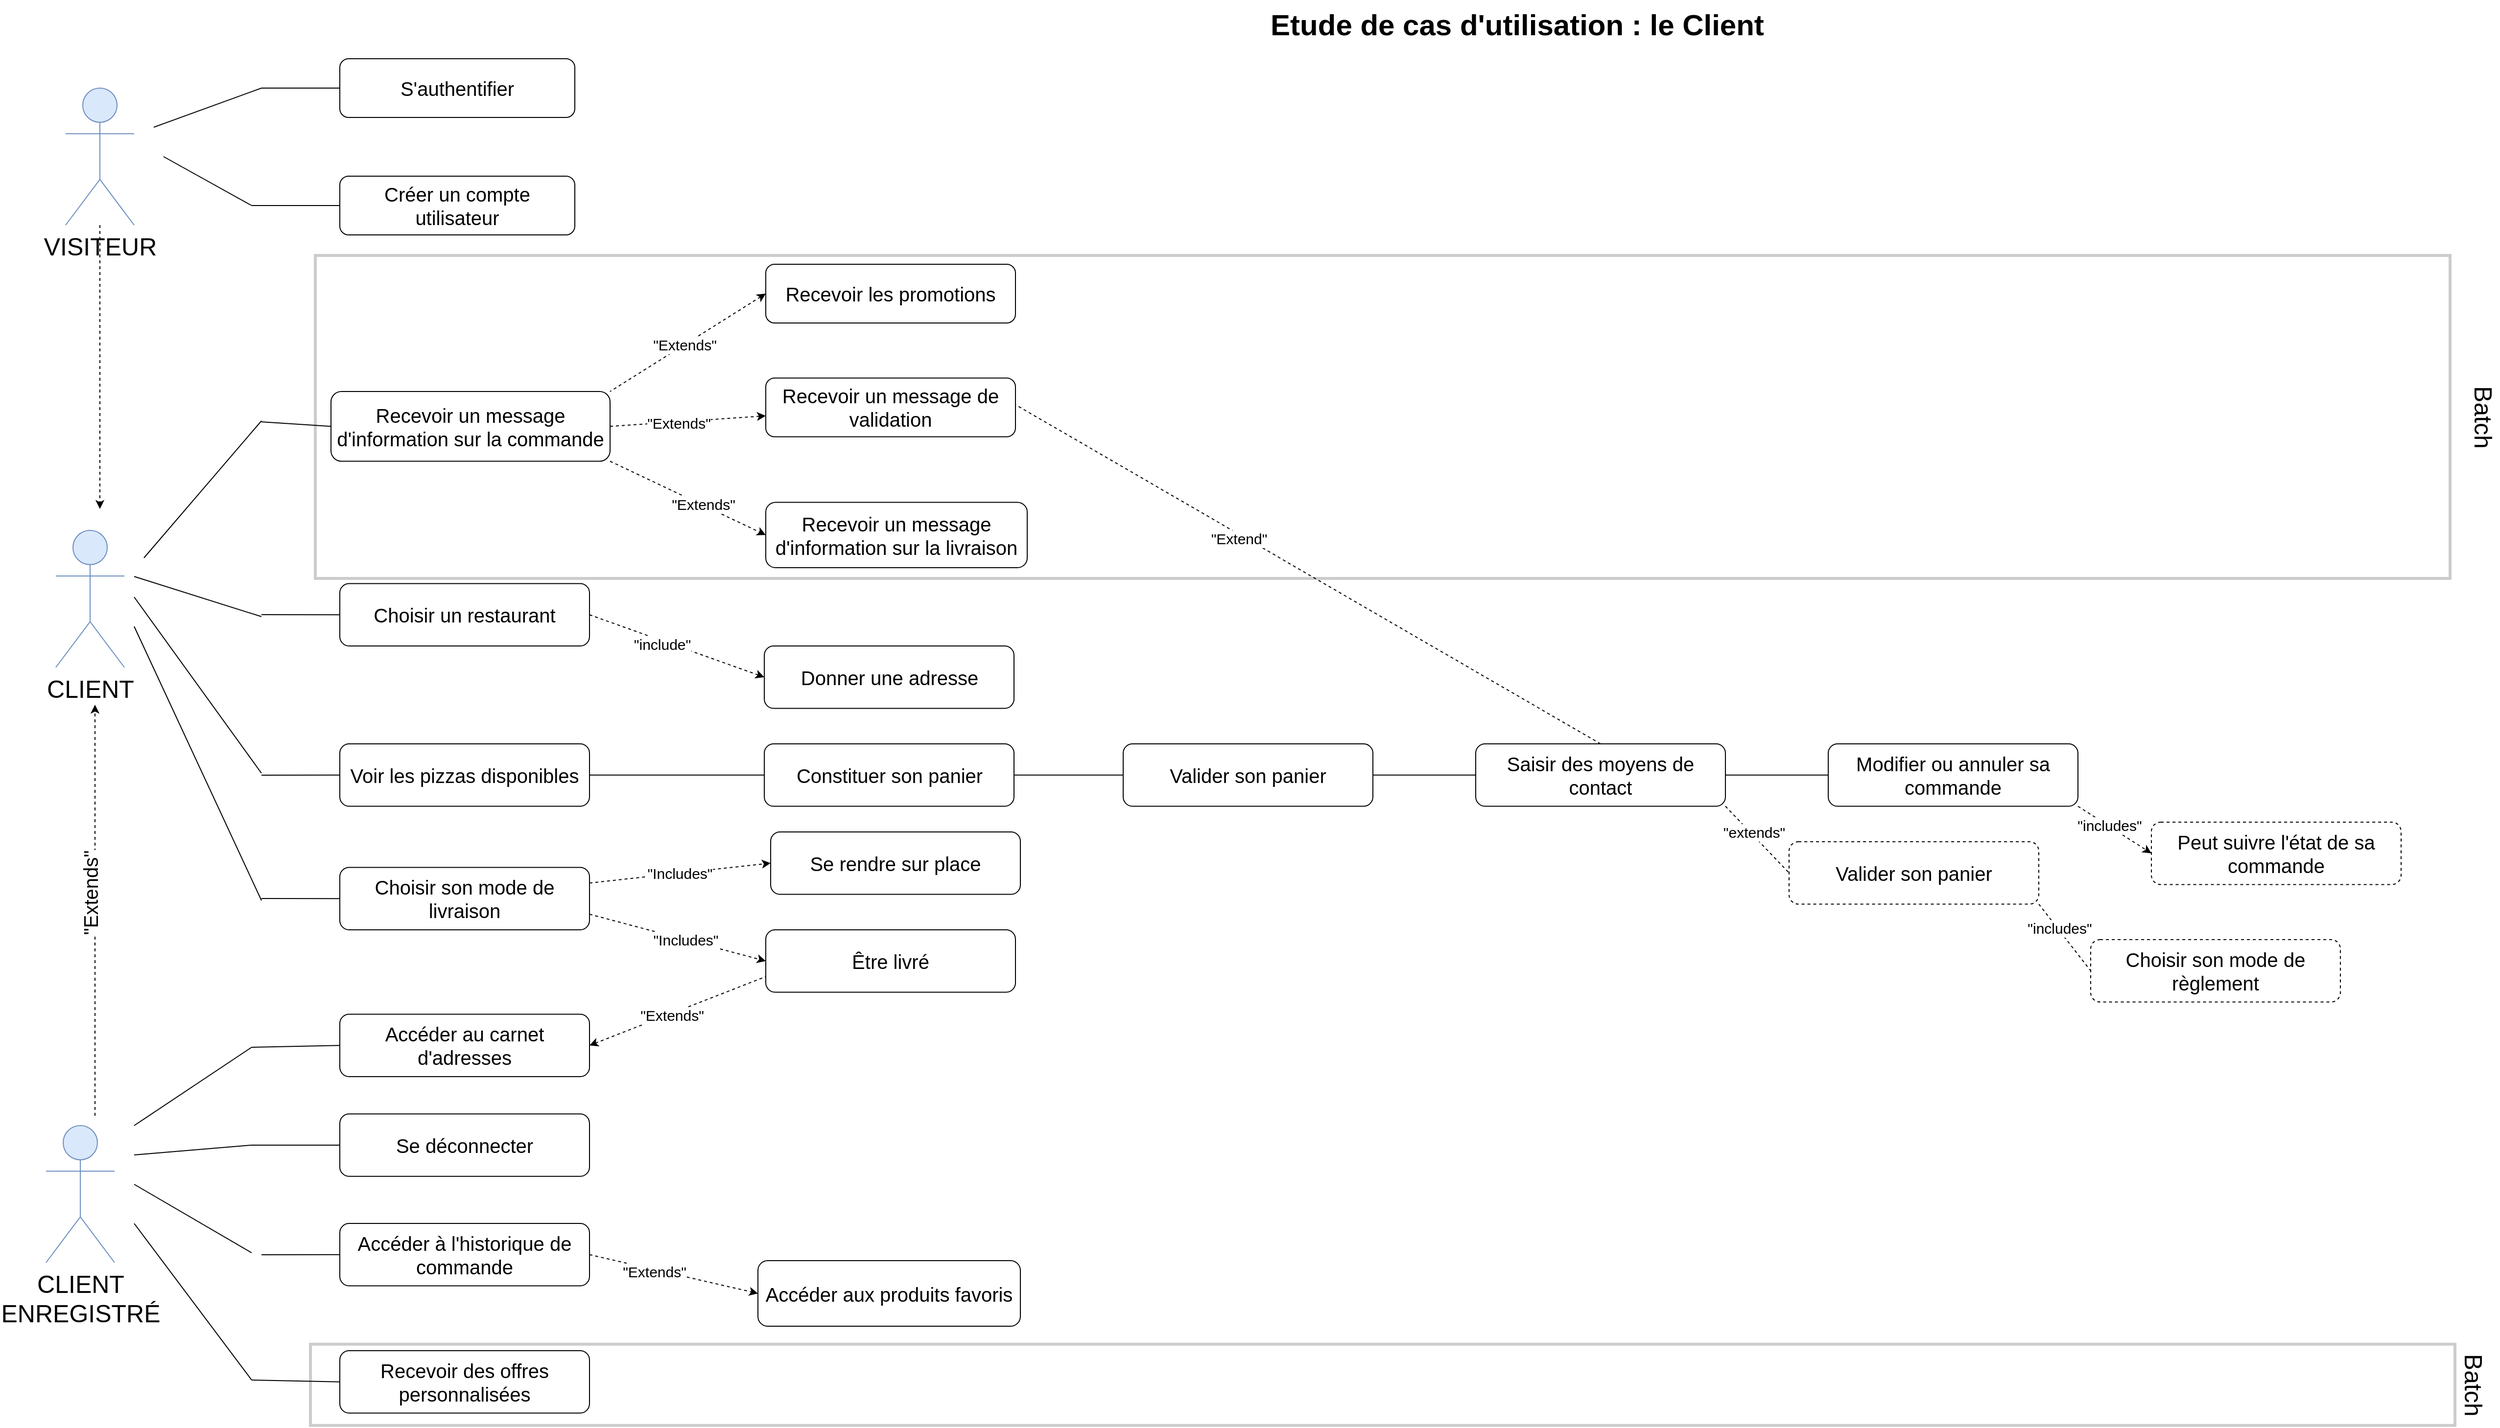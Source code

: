 <mxfile version="13.0.3" type="github">
  <diagram id="K9GapVBDPHIvFuJplNbO" name="Page-1">
    <mxGraphModel dx="3530" dy="2518" grid="1" gridSize="10" guides="1" tooltips="1" connect="1" arrows="1" fold="1" page="1" pageScale="1" pageWidth="827" pageHeight="1169" math="0" shadow="0">
      <root>
        <mxCell id="0" />
        <mxCell id="1" parent="0" />
        <mxCell id="M6-kx8zf7hQfBqXirGnj-3" value="" style="rounded=0;whiteSpace=wrap;html=1;opacity=20;strokeWidth=3;perimeterSpacing=0;" vertex="1" parent="1">
          <mxGeometry x="250" y="603.38" width="2190" height="83" as="geometry" />
        </mxCell>
        <mxCell id="9LJ6ZO7ZTpFZ964VYEQy-43" value="" style="rounded=0;whiteSpace=wrap;html=1;opacity=20;strokeWidth=3;perimeterSpacing=0;" parent="1" vertex="1">
          <mxGeometry x="255" y="-509" width="2180" height="330" as="geometry" />
        </mxCell>
        <mxCell id="MGfbBTOL-nACpGUUXOaL-1" value="&lt;font style=&quot;font-size: 25px&quot;&gt;CLIENT&lt;br&gt;ENREGISTRÉ&lt;br&gt;&lt;/font&gt;" style="shape=umlActor;verticalLabelPosition=bottom;labelBackgroundColor=#ffffff;verticalAlign=top;html=1;outlineConnect=0;fillColor=#dae8fc;strokeColor=#6c8ebf;aspect=fixed;" parent="1" vertex="1">
          <mxGeometry x="-20" y="380" width="70" height="140" as="geometry" />
        </mxCell>
        <mxCell id="MGfbBTOL-nACpGUUXOaL-126" value="&lt;font size=&quot;1&quot;&gt;&lt;b style=&quot;font-size: 30px&quot;&gt;Etude de cas d&#39;utilisation : le Client&lt;/b&gt;&lt;/font&gt;" style="text;html=1;strokeColor=none;fillColor=#ffffff;align=center;verticalAlign=middle;whiteSpace=wrap;rounded=0;" parent="1" vertex="1">
          <mxGeometry x="1205" y="-770" width="555" height="50" as="geometry" />
        </mxCell>
        <mxCell id="MGfbBTOL-nACpGUUXOaL-150" value="&lt;font style=&quot;font-size: 25px&quot;&gt;Batch&lt;/font&gt;" style="text;html=1;align=center;verticalAlign=middle;resizable=0;points=[];autosize=1;rotation=90;" parent="1" vertex="1">
          <mxGeometry x="2430" y="-354" width="80" height="20" as="geometry" />
        </mxCell>
        <mxCell id="OG27PFwJGwJHBfuaEuk7-5" value="" style="endArrow=none;html=1;entryX=0;entryY=0.5;entryDx=0;entryDy=0;" parent="1" edge="1" target="M6-kx8zf7hQfBqXirGnj-42">
          <mxGeometry width="50" height="50" relative="1" as="geometry">
            <mxPoint x="200" y="148" as="sourcePoint" />
            <mxPoint x="280" y="10" as="targetPoint" />
          </mxGeometry>
        </mxCell>
        <mxCell id="OG27PFwJGwJHBfuaEuk7-14" value="" style="edgeStyle=orthogonalEdgeStyle;rounded=0;orthogonalLoop=1;jettySize=auto;html=1;endArrow=none;endFill=0;exitX=1;exitY=0.5;exitDx=0;exitDy=0;entryX=0;entryY=0.5;entryDx=0;entryDy=0;" parent="1" source="M6-kx8zf7hQfBqXirGnj-29" target="M6-kx8zf7hQfBqXirGnj-33" edge="1">
          <mxGeometry relative="1" as="geometry">
            <mxPoint x="489.999" y="-106.167" as="sourcePoint" />
            <mxPoint x="737.5" y="-80" as="targetPoint" />
          </mxGeometry>
        </mxCell>
        <mxCell id="OG27PFwJGwJHBfuaEuk7-23" value="" style="endArrow=classic;html=1;entryX=0;entryY=0.5;entryDx=0;entryDy=0;exitX=1;exitY=1;exitDx=0;exitDy=0;dashed=1;" parent="1" source="M6-kx8zf7hQfBqXirGnj-38" target="M6-kx8zf7hQfBqXirGnj-41" edge="1">
          <mxGeometry width="50" height="50" relative="1" as="geometry">
            <mxPoint x="1959.246" y="-53.988" as="sourcePoint" />
            <mxPoint x="2220" y="-20" as="targetPoint" />
          </mxGeometry>
        </mxCell>
        <mxCell id="OG27PFwJGwJHBfuaEuk7-35" value="&lt;font style=&quot;font-size: 15px&quot;&gt;&quot;includes&quot;&lt;/font&gt;" style="edgeLabel;html=1;align=center;verticalAlign=middle;resizable=0;points=[];" parent="OG27PFwJGwJHBfuaEuk7-23" vertex="1" connectable="0">
          <mxGeometry x="-0.176" y="1" relative="1" as="geometry">
            <mxPoint as="offset" />
          </mxGeometry>
        </mxCell>
        <mxCell id="OG27PFwJGwJHBfuaEuk7-39" value="&lt;font style=&quot;font-size: 15px&quot;&gt;&quot;Includes&quot;&lt;/font&gt;" style="endArrow=classic;dashed=1;html=1;exitX=1;exitY=0.25;exitDx=0;exitDy=0;entryX=0;entryY=0.5;entryDx=0;entryDy=0;endFill=1;" parent="1" source="M6-kx8zf7hQfBqXirGnj-42" target="M6-kx8zf7hQfBqXirGnj-43" edge="1">
          <mxGeometry width="50" height="50" relative="1" as="geometry">
            <mxPoint x="490" y="10" as="sourcePoint" />
            <mxPoint x="650.0" y="30" as="targetPoint" />
          </mxGeometry>
        </mxCell>
        <mxCell id="OG27PFwJGwJHBfuaEuk7-43" value="" style="endArrow=none;html=1;entryX=0;entryY=0.5;entryDx=0;entryDy=0;" parent="1" target="M6-kx8zf7hQfBqXirGnj-29" edge="1">
          <mxGeometry width="50" height="50" relative="1" as="geometry">
            <mxPoint x="200" y="22" as="sourcePoint" />
            <mxPoint x="280" y="-106.25" as="targetPoint" />
          </mxGeometry>
        </mxCell>
        <mxCell id="OG27PFwJGwJHBfuaEuk7-53" value="&lt;font style=&quot;font-size: 25px&quot;&gt;CLIENT&lt;/font&gt;" style="shape=umlActor;verticalLabelPosition=bottom;labelBackgroundColor=#ffffff;verticalAlign=top;html=1;outlineConnect=0;fillColor=#dae8fc;strokeColor=#6c8ebf;aspect=fixed;" parent="1" vertex="1">
          <mxGeometry x="-10" y="-228.12" width="70" height="140" as="geometry" />
        </mxCell>
        <mxCell id="OG27PFwJGwJHBfuaEuk7-58" value="" style="endArrow=classic;html=1;dashed=1;" parent="1" edge="1">
          <mxGeometry width="50" height="50" relative="1" as="geometry">
            <mxPoint x="30" y="370" as="sourcePoint" />
            <mxPoint x="30" y="-50" as="targetPoint" />
          </mxGeometry>
        </mxCell>
        <mxCell id="OG27PFwJGwJHBfuaEuk7-59" value="&lt;font style=&quot;font-size: 20px&quot;&gt;&quot;Extends&quot;&lt;/font&gt;" style="edgeLabel;html=1;align=center;verticalAlign=middle;resizable=0;points=[];rotation=270;" parent="OG27PFwJGwJHBfuaEuk7-58" vertex="1" connectable="0">
          <mxGeometry x="0.25" y="2" relative="1" as="geometry">
            <mxPoint x="-3" y="35" as="offset" />
          </mxGeometry>
        </mxCell>
        <mxCell id="9LJ6ZO7ZTpFZ964VYEQy-1" value="" style="endArrow=classic;html=1;entryX=0;entryY=0.5;entryDx=0;entryDy=0;exitX=1;exitY=0.5;exitDx=0;exitDy=0;dashed=1;" parent="1" source="M6-kx8zf7hQfBqXirGnj-28" target="M6-kx8zf7hQfBqXirGnj-27" edge="1">
          <mxGeometry width="50" height="50" relative="1" as="geometry">
            <mxPoint x="490" y="-160" as="sourcePoint" />
            <mxPoint x="640" y="-240" as="targetPoint" />
          </mxGeometry>
        </mxCell>
        <mxCell id="9LJ6ZO7ZTpFZ964VYEQy-2" value="&lt;font style=&quot;font-size: 15px&quot;&gt;&quot;include&quot;&lt;/font&gt;" style="edgeLabel;html=1;align=center;verticalAlign=middle;resizable=0;points=[];" parent="9LJ6ZO7ZTpFZ964VYEQy-1" vertex="1" connectable="0">
          <mxGeometry x="-0.169" y="-3" relative="1" as="geometry">
            <mxPoint as="offset" />
          </mxGeometry>
        </mxCell>
        <mxCell id="9LJ6ZO7ZTpFZ964VYEQy-3" value="&lt;span style=&quot;font-size: 25px&quot;&gt;VISITEUR&lt;/span&gt;" style="shape=umlActor;verticalLabelPosition=bottom;labelBackgroundColor=#ffffff;verticalAlign=top;html=1;outlineConnect=0;fillColor=#dae8fc;strokeColor=#6c8ebf;aspect=fixed;" parent="1" vertex="1">
          <mxGeometry y="-680" width="70" height="140" as="geometry" />
        </mxCell>
        <mxCell id="9LJ6ZO7ZTpFZ964VYEQy-4" value="" style="endArrow=classic;html=1;dashed=1;" parent="1" edge="1" source="9LJ6ZO7ZTpFZ964VYEQy-3">
          <mxGeometry width="50" height="50" relative="1" as="geometry">
            <mxPoint x="60" y="-520" as="sourcePoint" />
            <mxPoint x="35" y="-250" as="targetPoint" />
          </mxGeometry>
        </mxCell>
        <mxCell id="9LJ6ZO7ZTpFZ964VYEQy-5" value="" style="endArrow=none;html=1;" parent="1" edge="1">
          <mxGeometry width="50" height="50" relative="1" as="geometry">
            <mxPoint x="90" y="-640" as="sourcePoint" />
            <mxPoint x="200" y="-680" as="targetPoint" />
          </mxGeometry>
        </mxCell>
        <mxCell id="9LJ6ZO7ZTpFZ964VYEQy-6" value="" style="endArrow=none;html=1;" parent="1" edge="1">
          <mxGeometry width="50" height="50" relative="1" as="geometry">
            <mxPoint x="100" y="-610" as="sourcePoint" />
            <mxPoint x="190" y="-560" as="targetPoint" />
          </mxGeometry>
        </mxCell>
        <mxCell id="9LJ6ZO7ZTpFZ964VYEQy-9" value="" style="endArrow=none;dashed=1;html=1;entryX=0;entryY=0.5;entryDx=0;entryDy=0;exitX=1;exitY=1;exitDx=0;exitDy=0;" parent="1" source="M6-kx8zf7hQfBqXirGnj-36" target="M6-kx8zf7hQfBqXirGnj-37" edge="1">
          <mxGeometry width="50" height="50" relative="1" as="geometry">
            <mxPoint x="1600.0" y="-68.13" as="sourcePoint" />
            <mxPoint x="1660.0" y="50" as="targetPoint" />
          </mxGeometry>
        </mxCell>
        <mxCell id="9LJ6ZO7ZTpFZ964VYEQy-10" value="&lt;font style=&quot;font-size: 15px&quot;&gt;&quot;extends&quot;&lt;/font&gt;" style="edgeLabel;html=1;align=center;verticalAlign=middle;resizable=0;points=[];" parent="9LJ6ZO7ZTpFZ964VYEQy-9" vertex="1" connectable="0">
          <mxGeometry x="-0.169" y="3" relative="1" as="geometry">
            <mxPoint as="offset" />
          </mxGeometry>
        </mxCell>
        <mxCell id="9LJ6ZO7ZTpFZ964VYEQy-13" value="" style="endArrow=classic;html=1;entryX=0;entryY=0.5;entryDx=0;entryDy=0;dashed=1;exitX=1;exitY=0.75;exitDx=0;exitDy=0;" parent="1" source="M6-kx8zf7hQfBqXirGnj-42" target="M6-kx8zf7hQfBqXirGnj-47" edge="1">
          <mxGeometry width="50" height="50" relative="1" as="geometry">
            <mxPoint x="444.859" y="26.432" as="sourcePoint" />
            <mxPoint x="790" y="90.01" as="targetPoint" />
          </mxGeometry>
        </mxCell>
        <mxCell id="9LJ6ZO7ZTpFZ964VYEQy-47" value="&lt;font style=&quot;font-size: 15px&quot;&gt;&quot;Includes&quot;&lt;/font&gt;" style="edgeLabel;html=1;align=center;verticalAlign=middle;resizable=0;points=[];" parent="9LJ6ZO7ZTpFZ964VYEQy-13" vertex="1" connectable="0">
          <mxGeometry x="0.09" relative="1" as="geometry">
            <mxPoint as="offset" />
          </mxGeometry>
        </mxCell>
        <mxCell id="9LJ6ZO7ZTpFZ964VYEQy-14" value="" style="endArrow=none;html=1;dashed=1;entryX=0;entryY=0.75;entryDx=0;entryDy=0;exitX=1;exitY=0.5;exitDx=0;exitDy=0;endFill=0;startArrow=classic;startFill=1;" parent="1" source="M6-kx8zf7hQfBqXirGnj-49" target="M6-kx8zf7hQfBqXirGnj-47" edge="1">
          <mxGeometry width="50" height="50" relative="1" as="geometry">
            <mxPoint x="496" y="220" as="sourcePoint" />
            <mxPoint x="820.754" y="104.152" as="targetPoint" />
          </mxGeometry>
        </mxCell>
        <mxCell id="9LJ6ZO7ZTpFZ964VYEQy-15" value="&lt;font style=&quot;font-size: 15px&quot;&gt;&quot;Extends&quot;&lt;/font&gt;" style="edgeLabel;html=1;align=center;verticalAlign=middle;resizable=0;points=[];" parent="9LJ6ZO7ZTpFZ964VYEQy-14" vertex="1" connectable="0">
          <mxGeometry x="-0.074" y="-1" relative="1" as="geometry">
            <mxPoint as="offset" />
          </mxGeometry>
        </mxCell>
        <mxCell id="9LJ6ZO7ZTpFZ964VYEQy-27" value="" style="endArrow=none;html=1;exitX=0;exitY=0.5;exitDx=0;exitDy=0;dashed=1;endFill=0;startArrow=classic;startFill=1;entryX=1;entryY=0;entryDx=0;entryDy=0;" parent="1" source="M6-kx8zf7hQfBqXirGnj-9" target="M6-kx8zf7hQfBqXirGnj-8" edge="1">
          <mxGeometry width="50" height="50" relative="1" as="geometry">
            <mxPoint x="720.0" y="-441.2" as="sourcePoint" />
            <mxPoint x="593.087" y="-381.82" as="targetPoint" />
          </mxGeometry>
        </mxCell>
        <mxCell id="9LJ6ZO7ZTpFZ964VYEQy-48" value="&lt;font style=&quot;font-size: 15px&quot;&gt;&quot;Extends&quot;&lt;/font&gt;" style="edgeLabel;html=1;align=center;verticalAlign=middle;resizable=0;points=[];" parent="9LJ6ZO7ZTpFZ964VYEQy-27" vertex="1" connectable="0">
          <mxGeometry x="0.044" y="-1" relative="1" as="geometry">
            <mxPoint as="offset" />
          </mxGeometry>
        </mxCell>
        <mxCell id="9LJ6ZO7ZTpFZ964VYEQy-28" value="" style="endArrow=classic;html=1;exitX=1;exitY=0.5;exitDx=0;exitDy=0;dashed=1;endFill=1;" parent="1" source="M6-kx8zf7hQfBqXirGnj-8" target="M6-kx8zf7hQfBqXirGnj-11" edge="1">
          <mxGeometry width="50" height="50" relative="1" as="geometry">
            <mxPoint x="644.0" y="-363.7" as="sourcePoint" />
            <mxPoint x="720.0" y="-368.1" as="targetPoint" />
          </mxGeometry>
        </mxCell>
        <mxCell id="9LJ6ZO7ZTpFZ964VYEQy-49" value="&quot;Extends&quot;&lt;br style=&quot;font-size: 15px;&quot;&gt;" style="edgeLabel;html=1;align=center;verticalAlign=middle;resizable=0;points=[];fontSize=15;" parent="9LJ6ZO7ZTpFZ964VYEQy-28" vertex="1" connectable="0">
          <mxGeometry x="-0.129" y="-1" relative="1" as="geometry">
            <mxPoint as="offset" />
          </mxGeometry>
        </mxCell>
        <mxCell id="9LJ6ZO7ZTpFZ964VYEQy-29" value="" style="endArrow=classic;html=1;exitX=1;exitY=1;exitDx=0;exitDy=0;dashed=1;startArrow=none;startFill=0;endFill=1;entryX=0;entryY=0.5;entryDx=0;entryDy=0;" parent="1" source="M6-kx8zf7hQfBqXirGnj-8" target="M6-kx8zf7hQfBqXirGnj-13" edge="1">
          <mxGeometry width="50" height="50" relative="1" as="geometry">
            <mxPoint x="593.087" y="-345.58" as="sourcePoint" />
            <mxPoint x="730" y="-300" as="targetPoint" />
          </mxGeometry>
        </mxCell>
        <mxCell id="9LJ6ZO7ZTpFZ964VYEQy-50" value="&quot;Extends&quot;&lt;br style=&quot;font-size: 15px;&quot;&gt;" style="edgeLabel;html=1;align=center;verticalAlign=middle;resizable=0;points=[];fontSize=15;" parent="9LJ6ZO7ZTpFZ964VYEQy-29" vertex="1" connectable="0">
          <mxGeometry x="0.178" y="1" relative="1" as="geometry">
            <mxPoint x="1" as="offset" />
          </mxGeometry>
        </mxCell>
        <mxCell id="9LJ6ZO7ZTpFZ964VYEQy-36" value="" style="endArrow=none;html=1;exitX=1;exitY=0.5;exitDx=0;exitDy=0;entryX=0;entryY=0.5;entryDx=0;entryDy=0;" parent="1" source="M6-kx8zf7hQfBqXirGnj-34" target="M6-kx8zf7hQfBqXirGnj-36" edge="1">
          <mxGeometry width="50" height="50" relative="1" as="geometry">
            <mxPoint x="1250.0" y="-66.25" as="sourcePoint" />
            <mxPoint x="1390.0" y="-68.13" as="targetPoint" />
          </mxGeometry>
        </mxCell>
        <mxCell id="9LJ6ZO7ZTpFZ964VYEQy-39" value="" style="endArrow=classic;dashed=1;html=1;entryX=0;entryY=0.5;entryDx=0;entryDy=0;exitX=1;exitY=0.5;exitDx=0;exitDy=0;endFill=1;" parent="1" source="M6-kx8zf7hQfBqXirGnj-52" target="M6-kx8zf7hQfBqXirGnj-53" edge="1">
          <mxGeometry width="50" height="50" relative="1" as="geometry">
            <mxPoint x="474.246" y="434.142" as="sourcePoint" />
            <mxPoint x="760" y="390" as="targetPoint" />
          </mxGeometry>
        </mxCell>
        <mxCell id="M6-kx8zf7hQfBqXirGnj-55" value="&quot;Extends&quot;" style="edgeLabel;html=1;align=center;verticalAlign=middle;resizable=0;points=[];fontSize=15;" vertex="1" connectable="0" parent="9LJ6ZO7ZTpFZ964VYEQy-39">
          <mxGeometry x="-0.247" y="-2" relative="1" as="geometry">
            <mxPoint x="1" as="offset" />
          </mxGeometry>
        </mxCell>
        <mxCell id="9LJ6ZO7ZTpFZ964VYEQy-45" value="" style="endArrow=classic;dashed=1;html=1;entryX=1;entryY=0.5;entryDx=0;entryDy=0;endFill=1;exitX=0.5;exitY=0;exitDx=0;exitDy=0;" parent="1" source="M6-kx8zf7hQfBqXirGnj-36" edge="1">
          <mxGeometry width="50" height="50" relative="1" as="geometry">
            <mxPoint x="1550" y="-160" as="sourcePoint" />
            <mxPoint x="950.0" y="-368.1" as="targetPoint" />
          </mxGeometry>
        </mxCell>
        <mxCell id="9LJ6ZO7ZTpFZ964VYEQy-46" value="&lt;font style=&quot;font-size: 15px&quot;&gt;&quot;Extend&quot;&lt;/font&gt;" style="edgeLabel;html=1;align=center;verticalAlign=middle;resizable=0;points=[];" parent="9LJ6ZO7ZTpFZ964VYEQy-45" vertex="1" connectable="0">
          <mxGeometry x="0.506" y="3" relative="1" as="geometry">
            <mxPoint x="97.02" y="56.42" as="offset" />
          </mxGeometry>
        </mxCell>
        <mxCell id="9LJ6ZO7ZTpFZ964VYEQy-53" value="" style="endArrow=none;dashed=1;html=1;entryX=0;entryY=0.5;entryDx=0;entryDy=0;exitX=1;exitY=1;exitDx=0;exitDy=0;" parent="1" source="M6-kx8zf7hQfBqXirGnj-37" target="M6-kx8zf7hQfBqXirGnj-40" edge="1">
          <mxGeometry width="50" height="50" relative="1" as="geometry">
            <mxPoint x="1818.284" y="64.244" as="sourcePoint" />
            <mxPoint x="2220" y="100" as="targetPoint" />
          </mxGeometry>
        </mxCell>
        <mxCell id="9LJ6ZO7ZTpFZ964VYEQy-61" value="&lt;font style=&quot;font-size: 15px&quot;&gt;&quot;includes&quot;&lt;/font&gt;" style="edgeLabel;html=1;align=center;verticalAlign=middle;resizable=0;points=[];" parent="9LJ6ZO7ZTpFZ964VYEQy-53" vertex="1" connectable="0">
          <mxGeometry x="-0.275" y="2" relative="1" as="geometry">
            <mxPoint as="offset" />
          </mxGeometry>
        </mxCell>
        <mxCell id="9LJ6ZO7ZTpFZ964VYEQy-60" value="" style="endArrow=none;html=1;entryX=0;entryY=0.5;entryDx=0;entryDy=0;exitX=1;exitY=0.5;exitDx=0;exitDy=0;" parent="1" source="M6-kx8zf7hQfBqXirGnj-36" target="M6-kx8zf7hQfBqXirGnj-38" edge="1">
          <mxGeometry width="50" height="50" relative="1" as="geometry">
            <mxPoint x="1750.0" y="-140.0" as="sourcePoint" />
            <mxPoint x="1930" y="-140.0" as="targetPoint" />
          </mxGeometry>
        </mxCell>
        <mxCell id="M6-kx8zf7hQfBqXirGnj-25" value="" style="edgeStyle=orthogonalEdgeStyle;rounded=0;orthogonalLoop=1;jettySize=auto;html=1;endArrow=none;endFill=0;fontSize=15;" edge="1" parent="1" source="M6-kx8zf7hQfBqXirGnj-6">
          <mxGeometry relative="1" as="geometry">
            <mxPoint x="200" y="-680" as="targetPoint" />
            <Array as="points">
              <mxPoint x="240" y="-680" />
              <mxPoint x="240" y="-680" />
            </Array>
          </mxGeometry>
        </mxCell>
        <mxCell id="M6-kx8zf7hQfBqXirGnj-6" value="&lt;font style=&quot;font-size: 20px&quot;&gt;S&#39;authentifier&lt;/font&gt;" style="rounded=1;whiteSpace=wrap;html=1;" vertex="1" parent="1">
          <mxGeometry x="280" y="-710" width="240" height="60" as="geometry" />
        </mxCell>
        <mxCell id="M6-kx8zf7hQfBqXirGnj-92" value="" style="edgeStyle=orthogonalEdgeStyle;rounded=0;orthogonalLoop=1;jettySize=auto;html=1;endArrow=none;endFill=0;fontSize=15;" edge="1" parent="1" source="M6-kx8zf7hQfBqXirGnj-7">
          <mxGeometry relative="1" as="geometry">
            <mxPoint x="190" y="-560" as="targetPoint" />
          </mxGeometry>
        </mxCell>
        <mxCell id="M6-kx8zf7hQfBqXirGnj-7" value="&lt;font style=&quot;font-size: 20px&quot;&gt;Créer un compte utilisateur&lt;/font&gt;" style="rounded=1;whiteSpace=wrap;html=1;" vertex="1" parent="1">
          <mxGeometry x="280" y="-590" width="240" height="60" as="geometry" />
        </mxCell>
        <mxCell id="M6-kx8zf7hQfBqXirGnj-8" value="&lt;font style=&quot;font-size: 20px&quot;&gt;Recevoir un message d&#39;information sur la commande&lt;/font&gt;" style="rounded=1;whiteSpace=wrap;html=1;aspect=fixed;" vertex="1" parent="1">
          <mxGeometry x="271" y="-370" width="285" height="71.25" as="geometry" />
        </mxCell>
        <mxCell id="M6-kx8zf7hQfBqXirGnj-9" value="&lt;font style=&quot;font-size: 20px&quot;&gt;Recevoir les promotions&lt;/font&gt;" style="rounded=1;whiteSpace=wrap;html=1;" vertex="1" parent="1">
          <mxGeometry x="715" y="-500" width="255" height="60" as="geometry" />
        </mxCell>
        <mxCell id="M6-kx8zf7hQfBqXirGnj-11" value="&lt;span style=&quot;font-size: 20px&quot;&gt;Recevoir un message de validation&lt;/span&gt;" style="rounded=1;whiteSpace=wrap;html=1;" vertex="1" parent="1">
          <mxGeometry x="715" y="-383.75" width="255" height="60" as="geometry" />
        </mxCell>
        <mxCell id="M6-kx8zf7hQfBqXirGnj-13" value="&lt;span style=&quot;font-size: 20px&quot;&gt;Recevoir un message d&#39;information sur la livraison&lt;/span&gt;" style="rounded=1;whiteSpace=wrap;html=1;aspect=fixed;" vertex="1" parent="1">
          <mxGeometry x="715" y="-256.75" width="267" height="66.75" as="geometry" />
        </mxCell>
        <mxCell id="M6-kx8zf7hQfBqXirGnj-21" value="" style="endArrow=none;html=1;fontSize=15;entryX=0;entryY=0.5;entryDx=0;entryDy=0;" edge="1" parent="1" target="M6-kx8zf7hQfBqXirGnj-8">
          <mxGeometry width="50" height="50" relative="1" as="geometry">
            <mxPoint x="200" y="-339" as="sourcePoint" />
            <mxPoint x="540" y="-250" as="targetPoint" />
          </mxGeometry>
        </mxCell>
        <mxCell id="M6-kx8zf7hQfBqXirGnj-27" value="&lt;span style=&quot;font-size: 20px&quot;&gt;Donner une adresse&lt;/span&gt;" style="rounded=1;whiteSpace=wrap;html=1;aspect=fixed;" vertex="1" parent="1">
          <mxGeometry x="713.5" y="-110" width="255" height="63.75" as="geometry" />
        </mxCell>
        <mxCell id="M6-kx8zf7hQfBqXirGnj-28" value="&lt;span style=&quot;font-size: 20px&quot;&gt;Choisir un restaurant&lt;/span&gt;" style="rounded=1;whiteSpace=wrap;html=1;aspect=fixed;" vertex="1" parent="1">
          <mxGeometry x="280" y="-173.75" width="255" height="63.75" as="geometry" />
        </mxCell>
        <mxCell id="M6-kx8zf7hQfBqXirGnj-29" value="&lt;span style=&quot;font-size: 20px&quot;&gt;Voir les pizzas disponibles&lt;/span&gt;" style="rounded=1;whiteSpace=wrap;html=1;aspect=fixed;" vertex="1" parent="1">
          <mxGeometry x="280" y="-10" width="255" height="63.75" as="geometry" />
        </mxCell>
        <mxCell id="M6-kx8zf7hQfBqXirGnj-33" value="&lt;span style=&quot;font-size: 20px&quot;&gt;Constituer son panier&lt;/span&gt;" style="rounded=1;whiteSpace=wrap;html=1;aspect=fixed;" vertex="1" parent="1">
          <mxGeometry x="713.5" y="-10" width="255" height="63.75" as="geometry" />
        </mxCell>
        <mxCell id="M6-kx8zf7hQfBqXirGnj-34" value="&lt;span style=&quot;font-size: 20px&quot;&gt;Valider son panier&lt;/span&gt;" style="rounded=1;whiteSpace=wrap;html=1;aspect=fixed;" vertex="1" parent="1">
          <mxGeometry x="1080" y="-10" width="255" height="63.75" as="geometry" />
        </mxCell>
        <mxCell id="M6-kx8zf7hQfBqXirGnj-35" value="" style="endArrow=none;html=1;fontSize=15;entryX=0;entryY=0.5;entryDx=0;entryDy=0;exitX=1;exitY=0.5;exitDx=0;exitDy=0;" edge="1" parent="1" source="M6-kx8zf7hQfBqXirGnj-33" target="M6-kx8zf7hQfBqXirGnj-34">
          <mxGeometry width="50" height="50" relative="1" as="geometry">
            <mxPoint x="1010" y="-170" as="sourcePoint" />
            <mxPoint x="1060" y="-220" as="targetPoint" />
          </mxGeometry>
        </mxCell>
        <mxCell id="M6-kx8zf7hQfBqXirGnj-36" value="&lt;span style=&quot;font-size: 20px&quot;&gt;Saisir des moyens de contact&lt;/span&gt;" style="rounded=1;whiteSpace=wrap;html=1;aspect=fixed;" vertex="1" parent="1">
          <mxGeometry x="1440" y="-10" width="255" height="63.75" as="geometry" />
        </mxCell>
        <mxCell id="M6-kx8zf7hQfBqXirGnj-37" value="&lt;span style=&quot;font-size: 20px&quot;&gt;Valider son panier&lt;/span&gt;" style="rounded=1;whiteSpace=wrap;html=1;aspect=fixed;dashed=1;" vertex="1" parent="1">
          <mxGeometry x="1760" y="90" width="255" height="63.75" as="geometry" />
        </mxCell>
        <mxCell id="M6-kx8zf7hQfBqXirGnj-38" value="&lt;span style=&quot;font-size: 20px&quot;&gt;Modifier ou annuler sa commande&lt;/span&gt;" style="rounded=1;whiteSpace=wrap;html=1;aspect=fixed;" vertex="1" parent="1">
          <mxGeometry x="1800" y="-10" width="255" height="63.75" as="geometry" />
        </mxCell>
        <mxCell id="M6-kx8zf7hQfBqXirGnj-40" value="&lt;span style=&quot;font-size: 20px&quot;&gt;Choisir son mode de règlement&lt;/span&gt;" style="rounded=1;whiteSpace=wrap;html=1;aspect=fixed;dashed=1;" vertex="1" parent="1">
          <mxGeometry x="2068" y="190" width="255" height="63.75" as="geometry" />
        </mxCell>
        <mxCell id="M6-kx8zf7hQfBqXirGnj-41" value="&lt;span style=&quot;font-size: 20px&quot;&gt;Peut suivre l&#39;état de sa commande&lt;/span&gt;" style="rounded=1;whiteSpace=wrap;html=1;aspect=fixed;dashed=1;" vertex="1" parent="1">
          <mxGeometry x="2130" y="70" width="255" height="63.75" as="geometry" />
        </mxCell>
        <mxCell id="M6-kx8zf7hQfBqXirGnj-42" value="&lt;span style=&quot;font-size: 20px&quot;&gt;Choisir son mode de livraison&lt;/span&gt;" style="rounded=1;whiteSpace=wrap;html=1;aspect=fixed;" vertex="1" parent="1">
          <mxGeometry x="280" y="116.25" width="255" height="63.75" as="geometry" />
        </mxCell>
        <mxCell id="M6-kx8zf7hQfBqXirGnj-43" value="&lt;span style=&quot;font-size: 20px&quot;&gt;Se rendre sur place&lt;/span&gt;" style="rounded=1;whiteSpace=wrap;html=1;aspect=fixed;" vertex="1" parent="1">
          <mxGeometry x="720" y="80" width="255" height="63.75" as="geometry" />
        </mxCell>
        <mxCell id="M6-kx8zf7hQfBqXirGnj-47" value="&lt;span style=&quot;font-size: 20px&quot;&gt;Être livré&lt;/span&gt;" style="rounded=1;whiteSpace=wrap;html=1;aspect=fixed;" vertex="1" parent="1">
          <mxGeometry x="715" y="180" width="255" height="63.75" as="geometry" />
        </mxCell>
        <mxCell id="M6-kx8zf7hQfBqXirGnj-49" value="&lt;span style=&quot;font-size: 20px&quot;&gt;Accéder au carnet d&#39;adresses&lt;/span&gt;" style="rounded=1;whiteSpace=wrap;html=1;aspect=fixed;" vertex="1" parent="1">
          <mxGeometry x="280" y="266.25" width="255" height="63.75" as="geometry" />
        </mxCell>
        <mxCell id="M6-kx8zf7hQfBqXirGnj-50" value="&lt;span style=&quot;font-size: 20px&quot;&gt;Se déconnecter&lt;/span&gt;" style="rounded=1;whiteSpace=wrap;html=1;aspect=fixed;" vertex="1" parent="1">
          <mxGeometry x="280" y="368.13" width="255" height="63.75" as="geometry" />
        </mxCell>
        <mxCell id="M6-kx8zf7hQfBqXirGnj-52" value="&lt;span style=&quot;font-size: 20px&quot;&gt;Accéder à l&#39;historique de commande&lt;/span&gt;" style="rounded=1;whiteSpace=wrap;html=1;aspect=fixed;" vertex="1" parent="1">
          <mxGeometry x="280" y="480" width="255" height="63.75" as="geometry" />
        </mxCell>
        <mxCell id="M6-kx8zf7hQfBqXirGnj-53" value="&lt;span style=&quot;font-size: 20px&quot;&gt;Accéder aux produits favoris&lt;/span&gt;" style="rounded=1;whiteSpace=wrap;html=1;aspect=fixed;" vertex="1" parent="1">
          <mxGeometry x="707" y="518" width="268" height="67" as="geometry" />
        </mxCell>
        <mxCell id="M6-kx8zf7hQfBqXirGnj-54" value="&lt;span style=&quot;font-size: 20px&quot;&gt;Recevoir des offres personnalisées&lt;/span&gt;" style="rounded=1;whiteSpace=wrap;html=1;aspect=fixed;" vertex="1" parent="1">
          <mxGeometry x="280" y="610" width="255" height="63.75" as="geometry" />
        </mxCell>
        <mxCell id="M6-kx8zf7hQfBqXirGnj-72" value="" style="endArrow=none;html=1;fontSize=15;" edge="1" parent="1">
          <mxGeometry width="50" height="50" relative="1" as="geometry">
            <mxPoint x="200" y="-140" as="sourcePoint" />
            <mxPoint x="70" y="-181" as="targetPoint" />
          </mxGeometry>
        </mxCell>
        <mxCell id="M6-kx8zf7hQfBqXirGnj-75" value="" style="endArrow=none;html=1;fontSize=15;" edge="1" parent="1">
          <mxGeometry width="50" height="50" relative="1" as="geometry">
            <mxPoint x="200" y="20" as="sourcePoint" />
            <mxPoint x="70" y="-160" as="targetPoint" />
          </mxGeometry>
        </mxCell>
        <mxCell id="M6-kx8zf7hQfBqXirGnj-76" value="" style="endArrow=none;html=1;fontSize=15;" edge="1" parent="1">
          <mxGeometry width="50" height="50" relative="1" as="geometry">
            <mxPoint x="200" y="150" as="sourcePoint" />
            <mxPoint x="70" y="-130" as="targetPoint" />
          </mxGeometry>
        </mxCell>
        <mxCell id="M6-kx8zf7hQfBqXirGnj-78" value="" style="endArrow=none;html=1;fontSize=15;" edge="1" parent="1">
          <mxGeometry width="50" height="50" relative="1" as="geometry">
            <mxPoint x="200" y="-340" as="sourcePoint" />
            <mxPoint x="80" y="-200" as="targetPoint" />
          </mxGeometry>
        </mxCell>
        <mxCell id="M6-kx8zf7hQfBqXirGnj-79" value="" style="endArrow=none;html=1;fontSize=15;entryX=0;entryY=0.5;entryDx=0;entryDy=0;" edge="1" parent="1" target="M6-kx8zf7hQfBqXirGnj-28">
          <mxGeometry width="50" height="50" relative="1" as="geometry">
            <mxPoint x="200" y="-142" as="sourcePoint" />
            <mxPoint x="790" y="-140" as="targetPoint" />
          </mxGeometry>
        </mxCell>
        <mxCell id="M6-kx8zf7hQfBqXirGnj-82" value="" style="endArrow=none;html=1;fontSize=15;" edge="1" parent="1">
          <mxGeometry width="50" height="50" relative="1" as="geometry">
            <mxPoint x="190" y="300" as="sourcePoint" />
            <mxPoint x="70" y="380" as="targetPoint" />
          </mxGeometry>
        </mxCell>
        <mxCell id="M6-kx8zf7hQfBqXirGnj-83" value="" style="endArrow=none;html=1;fontSize=15;exitX=0;exitY=0.5;exitDx=0;exitDy=0;" edge="1" parent="1" source="M6-kx8zf7hQfBqXirGnj-49">
          <mxGeometry width="50" height="50" relative="1" as="geometry">
            <mxPoint x="760" y="360" as="sourcePoint" />
            <mxPoint x="190" y="300" as="targetPoint" />
          </mxGeometry>
        </mxCell>
        <mxCell id="M6-kx8zf7hQfBqXirGnj-84" value="" style="endArrow=none;html=1;fontSize=15;" edge="1" parent="1">
          <mxGeometry width="50" height="50" relative="1" as="geometry">
            <mxPoint x="190" y="400" as="sourcePoint" />
            <mxPoint x="70" y="410" as="targetPoint" />
          </mxGeometry>
        </mxCell>
        <mxCell id="M6-kx8zf7hQfBqXirGnj-85" value="" style="endArrow=none;html=1;fontSize=15;entryX=0;entryY=0.5;entryDx=0;entryDy=0;" edge="1" parent="1" target="M6-kx8zf7hQfBqXirGnj-50">
          <mxGeometry width="50" height="50" relative="1" as="geometry">
            <mxPoint x="190" y="400" as="sourcePoint" />
            <mxPoint x="810" y="310" as="targetPoint" />
          </mxGeometry>
        </mxCell>
        <mxCell id="M6-kx8zf7hQfBqXirGnj-86" value="" style="endArrow=none;html=1;fontSize=15;" edge="1" parent="1">
          <mxGeometry width="50" height="50" relative="1" as="geometry">
            <mxPoint x="190" y="510" as="sourcePoint" />
            <mxPoint x="70" y="440" as="targetPoint" />
          </mxGeometry>
        </mxCell>
        <mxCell id="M6-kx8zf7hQfBqXirGnj-87" value="" style="endArrow=none;html=1;fontSize=15;exitX=0;exitY=0.5;exitDx=0;exitDy=0;" edge="1" parent="1" source="M6-kx8zf7hQfBqXirGnj-52">
          <mxGeometry width="50" height="50" relative="1" as="geometry">
            <mxPoint x="760" y="360" as="sourcePoint" />
            <mxPoint x="200" y="512" as="targetPoint" />
          </mxGeometry>
        </mxCell>
        <mxCell id="M6-kx8zf7hQfBqXirGnj-88" value="" style="endArrow=none;html=1;fontSize=15;" edge="1" parent="1">
          <mxGeometry width="50" height="50" relative="1" as="geometry">
            <mxPoint x="190" y="640" as="sourcePoint" />
            <mxPoint x="70" y="480" as="targetPoint" />
          </mxGeometry>
        </mxCell>
        <mxCell id="M6-kx8zf7hQfBqXirGnj-89" value="" style="endArrow=none;html=1;fontSize=15;exitX=0;exitY=0.5;exitDx=0;exitDy=0;" edge="1" parent="1" source="M6-kx8zf7hQfBqXirGnj-54">
          <mxGeometry width="50" height="50" relative="1" as="geometry">
            <mxPoint x="760" y="610" as="sourcePoint" />
            <mxPoint x="190" y="640" as="targetPoint" />
          </mxGeometry>
        </mxCell>
        <mxCell id="M6-kx8zf7hQfBqXirGnj-90" value="&lt;font style=&quot;font-size: 25px&quot;&gt;Batch&lt;/font&gt;" style="text;html=1;align=center;verticalAlign=middle;resizable=0;points=[];autosize=1;rotation=90;" vertex="1" parent="1">
          <mxGeometry x="2420" y="634.88" width="80" height="20" as="geometry" />
        </mxCell>
      </root>
    </mxGraphModel>
  </diagram>
</mxfile>
